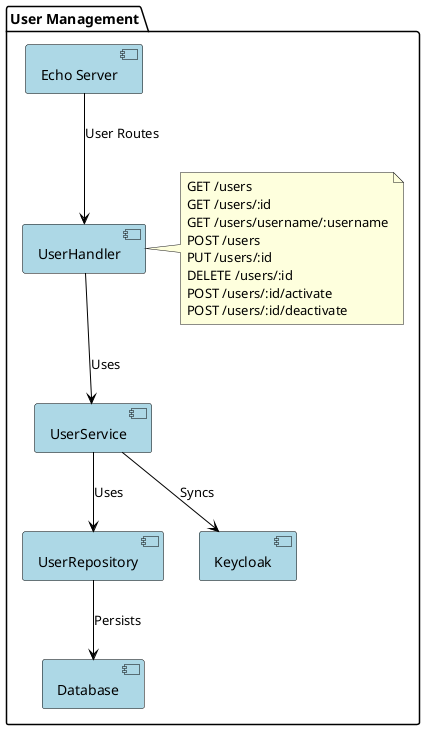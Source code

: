 @startuml User Management API

skinparam componentStyle uml2
skinparam component {
    BackgroundColor LightBlue
    BorderColor Black
    ArrowColor Black
}

package "User Management" {
    [Echo Server] as echo
    [UserHandler] as handler
    [UserService] as service
    [UserRepository] as repo
    [Keycloak] as keycloak
    [Database] as db

    note right of handler
        GET /users
        GET /users/:id
        GET /users/username/:username
        POST /users
        PUT /users/:id
        DELETE /users/:id
        POST /users/:id/activate
        POST /users/:id/deactivate
    end note
}

echo --> handler : User Routes
handler --> service : Uses
service --> repo : Uses
service --> keycloak : Syncs
repo --> db : Persists

@enduml 